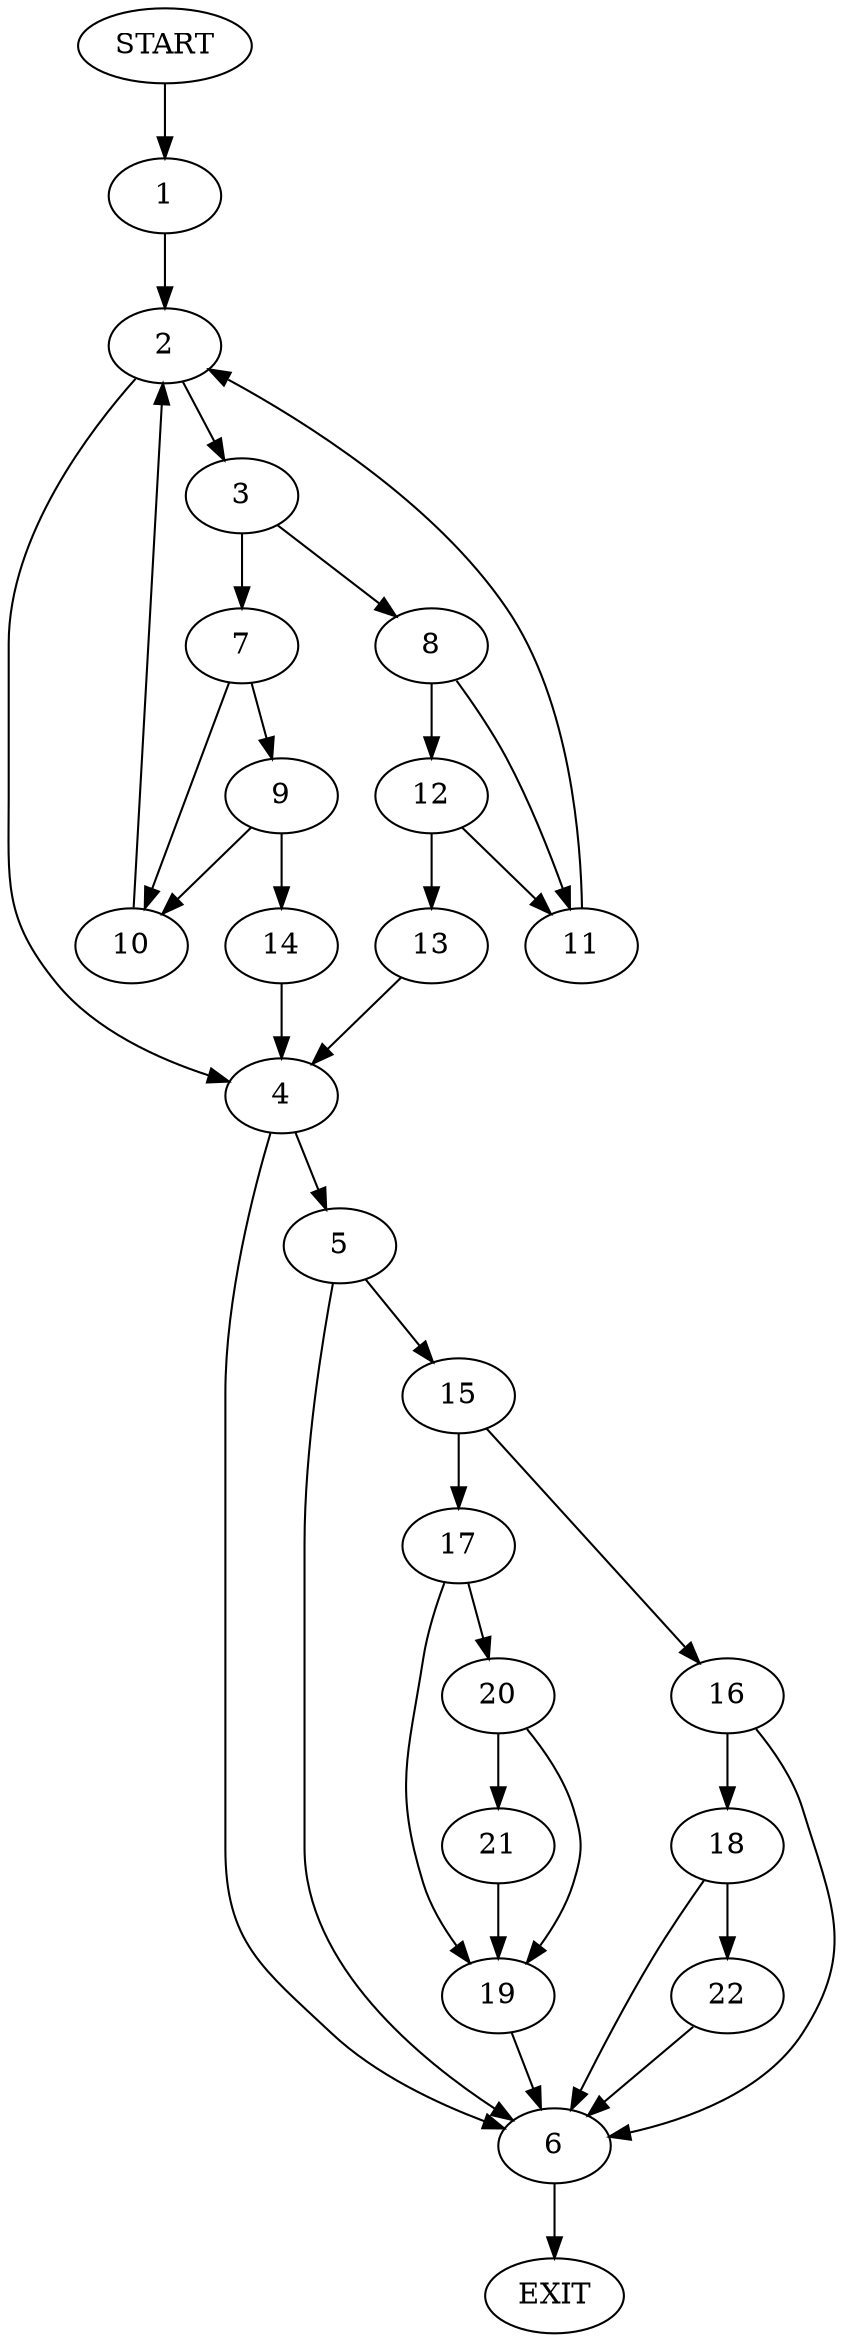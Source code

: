 digraph {
0 [label="START"]
23 [label="EXIT"]
0 -> 1
1 -> 2
2 -> 3
2 -> 4
4 -> 5
4 -> 6
3 -> 7
3 -> 8
7 -> 9
7 -> 10
8 -> 11
8 -> 12
11 -> 2
12 -> 11
12 -> 13
13 -> 4
10 -> 2
9 -> 10
9 -> 14
14 -> 4
6 -> 23
5 -> 6
5 -> 15
15 -> 16
15 -> 17
16 -> 18
16 -> 6
17 -> 19
17 -> 20
19 -> 6
20 -> 21
20 -> 19
21 -> 19
18 -> 6
18 -> 22
22 -> 6
}
